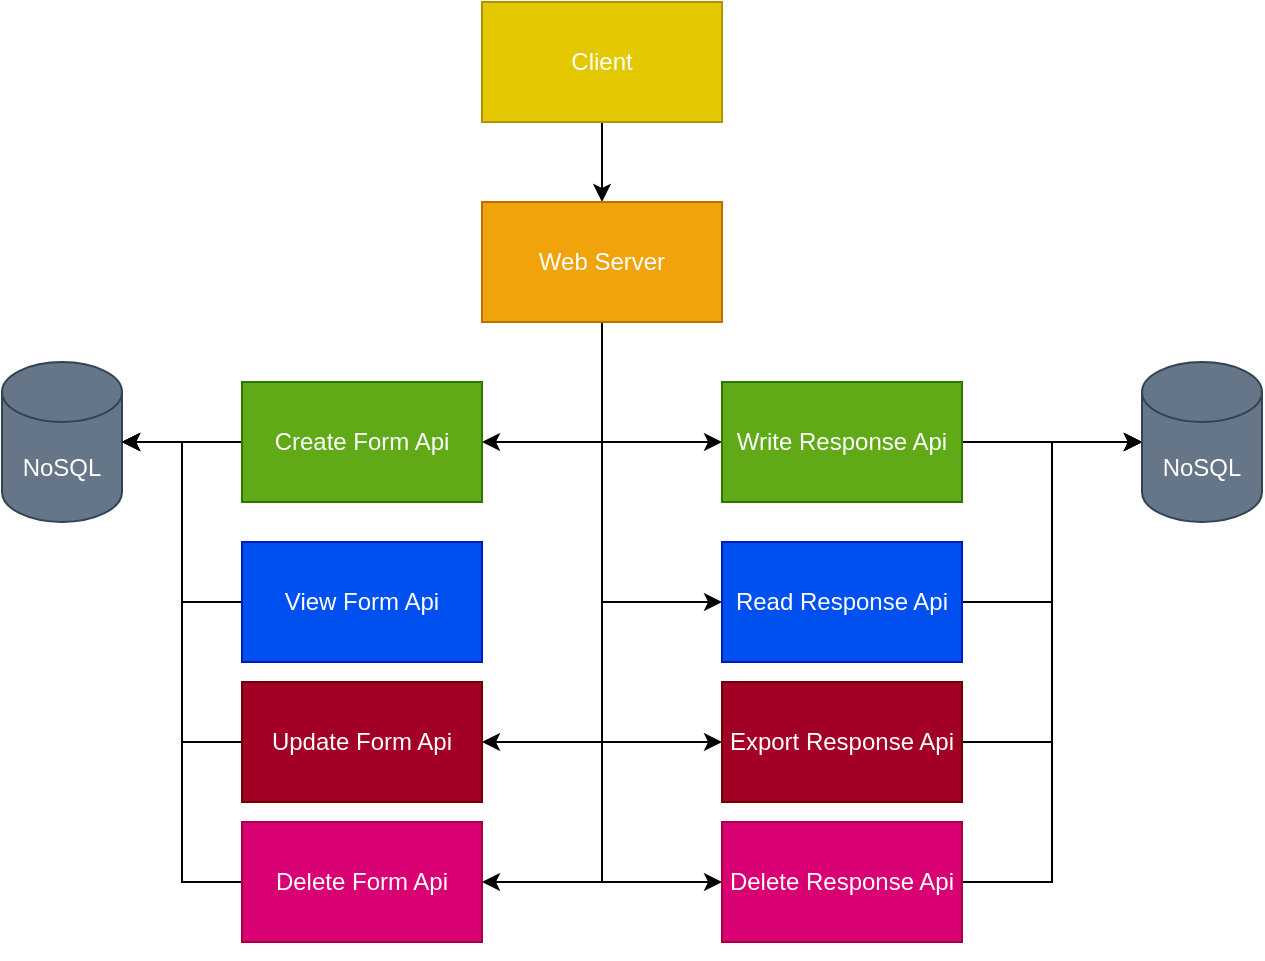 <mxfile version="14.4.3" type="device" pages="3"><diagram id="zYjb7pNt-BErNkRZ_nqz" name="Overview"><mxGraphModel dx="946" dy="611" grid="1" gridSize="10" guides="1" tooltips="1" connect="1" arrows="1" fold="1" page="1" pageScale="1" pageWidth="827" pageHeight="1169" math="0" shadow="0"><root><mxCell id="0"/><mxCell id="1" parent="0"/><mxCell id="bIimbre4LwzQ8sm6dICe-2" value="" style="edgeStyle=orthogonalEdgeStyle;rounded=0;orthogonalLoop=1;jettySize=auto;html=1;" parent="1" source="iaXoR_3VTZ31K7xmQ9ga-5" target="iaXoR_3VTZ31K7xmQ9ga-6" edge="1"><mxGeometry relative="1" as="geometry"/></mxCell><mxCell id="iaXoR_3VTZ31K7xmQ9ga-5" value="Client" style="rounded=0;whiteSpace=wrap;html=1;fillColor=#e3c800;strokeColor=#B09500;fontColor=#ffffff;" parent="1" vertex="1"><mxGeometry x="280" y="20" width="120" height="60" as="geometry"/></mxCell><mxCell id="WZ7N5x2j7mNw9uYkvA66-3" style="edgeStyle=orthogonalEdgeStyle;rounded=0;orthogonalLoop=1;jettySize=auto;html=1;exitX=0.5;exitY=1;exitDx=0;exitDy=0;entryX=1;entryY=0.5;entryDx=0;entryDy=0;" parent="1" source="iaXoR_3VTZ31K7xmQ9ga-6" target="bIimbre4LwzQ8sm6dICe-3" edge="1"><mxGeometry relative="1" as="geometry"/></mxCell><mxCell id="WZ7N5x2j7mNw9uYkvA66-5" style="edgeStyle=orthogonalEdgeStyle;rounded=0;orthogonalLoop=1;jettySize=auto;html=1;exitX=0.5;exitY=1;exitDx=0;exitDy=0;entryX=1;entryY=0.5;entryDx=0;entryDy=0;" parent="1" source="iaXoR_3VTZ31K7xmQ9ga-6" target="dxUh-R6v_hv5zCY8I1oy-1" edge="1"><mxGeometry relative="1" as="geometry"/></mxCell><mxCell id="WZ7N5x2j7mNw9uYkvA66-6" style="edgeStyle=orthogonalEdgeStyle;rounded=0;orthogonalLoop=1;jettySize=auto;html=1;exitX=0.5;exitY=1;exitDx=0;exitDy=0;entryX=1;entryY=0.5;entryDx=0;entryDy=0;" parent="1" source="iaXoR_3VTZ31K7xmQ9ga-6" target="4L9uASN7I9LRAiN_inpI-1" edge="1"><mxGeometry relative="1" as="geometry"/></mxCell><mxCell id="WZ7N5x2j7mNw9uYkvA66-11" style="edgeStyle=orthogonalEdgeStyle;rounded=0;orthogonalLoop=1;jettySize=auto;html=1;exitX=0.5;exitY=1;exitDx=0;exitDy=0;entryX=0;entryY=0.5;entryDx=0;entryDy=0;" parent="1" source="iaXoR_3VTZ31K7xmQ9ga-6" target="dxUh-R6v_hv5zCY8I1oy-2" edge="1"><mxGeometry relative="1" as="geometry"/></mxCell><mxCell id="WZ7N5x2j7mNw9uYkvA66-12" style="edgeStyle=orthogonalEdgeStyle;rounded=0;orthogonalLoop=1;jettySize=auto;html=1;exitX=0.5;exitY=1;exitDx=0;exitDy=0;entryX=0;entryY=0.5;entryDx=0;entryDy=0;" parent="1" source="iaXoR_3VTZ31K7xmQ9ga-6" target="dxUh-R6v_hv5zCY8I1oy-3" edge="1"><mxGeometry relative="1" as="geometry"/></mxCell><mxCell id="WZ7N5x2j7mNw9uYkvA66-13" style="edgeStyle=orthogonalEdgeStyle;rounded=0;orthogonalLoop=1;jettySize=auto;html=1;exitX=0.5;exitY=1;exitDx=0;exitDy=0;entryX=0;entryY=0.5;entryDx=0;entryDy=0;" parent="1" source="iaXoR_3VTZ31K7xmQ9ga-6" target="dxUh-R6v_hv5zCY8I1oy-5" edge="1"><mxGeometry relative="1" as="geometry"/></mxCell><mxCell id="WZ7N5x2j7mNw9uYkvA66-15" style="edgeStyle=orthogonalEdgeStyle;rounded=0;orthogonalLoop=1;jettySize=auto;html=1;exitX=0.5;exitY=1;exitDx=0;exitDy=0;entryX=0;entryY=0.5;entryDx=0;entryDy=0;" parent="1" source="iaXoR_3VTZ31K7xmQ9ga-6" target="dxUh-R6v_hv5zCY8I1oy-4" edge="1"><mxGeometry relative="1" as="geometry"/></mxCell><mxCell id="iaXoR_3VTZ31K7xmQ9ga-6" value="Web Server&lt;br&gt;" style="rounded=0;whiteSpace=wrap;html=1;fillColor=#f0a30a;strokeColor=#BD7000;fontColor=#ffffff;" parent="1" vertex="1"><mxGeometry x="280" y="120" width="120" height="60" as="geometry"/></mxCell><mxCell id="WZ7N5x2j7mNw9uYkvA66-4" style="edgeStyle=orthogonalEdgeStyle;rounded=0;orthogonalLoop=1;jettySize=auto;html=1;exitX=0;exitY=0.5;exitDx=0;exitDy=0;entryX=1;entryY=0.5;entryDx=0;entryDy=0;entryPerimeter=0;" parent="1" source="bIimbre4LwzQ8sm6dICe-3" target="bIimbre4LwzQ8sm6dICe-4" edge="1"><mxGeometry relative="1" as="geometry"/></mxCell><mxCell id="bIimbre4LwzQ8sm6dICe-3" value="Create Form Api" style="rounded=0;whiteSpace=wrap;html=1;fillColor=#60a917;strokeColor=#2D7600;fontColor=#ffffff;" parent="1" vertex="1"><mxGeometry x="160" y="210" width="120" height="60" as="geometry"/></mxCell><mxCell id="bIimbre4LwzQ8sm6dICe-4" value="NoSQL" style="shape=cylinder3;whiteSpace=wrap;html=1;boundedLbl=1;backgroundOutline=1;size=15;fillColor=#647687;strokeColor=#314354;fontColor=#ffffff;" parent="1" vertex="1"><mxGeometry x="40" y="200" width="60" height="80" as="geometry"/></mxCell><mxCell id="WZ7N5x2j7mNw9uYkvA66-9" style="edgeStyle=orthogonalEdgeStyle;rounded=0;orthogonalLoop=1;jettySize=auto;html=1;entryX=1;entryY=0.5;entryDx=0;entryDy=0;entryPerimeter=0;" parent="1" source="4L9uASN7I9LRAiN_inpI-1" target="bIimbre4LwzQ8sm6dICe-4" edge="1"><mxGeometry relative="1" as="geometry"/></mxCell><mxCell id="4L9uASN7I9LRAiN_inpI-1" value="Delete Form Api" style="rounded=0;whiteSpace=wrap;html=1;fillColor=#d80073;strokeColor=#A50040;fontColor=#ffffff;" parent="1" vertex="1"><mxGeometry x="160" y="430" width="120" height="60" as="geometry"/></mxCell><mxCell id="WZ7N5x2j7mNw9uYkvA66-7" style="edgeStyle=orthogonalEdgeStyle;rounded=0;orthogonalLoop=1;jettySize=auto;html=1;exitX=0;exitY=0.5;exitDx=0;exitDy=0;entryX=1;entryY=0.5;entryDx=0;entryDy=0;entryPerimeter=0;" parent="1" source="dxUh-R6v_hv5zCY8I1oy-1" target="bIimbre4LwzQ8sm6dICe-4" edge="1"><mxGeometry relative="1" as="geometry"/></mxCell><mxCell id="dxUh-R6v_hv5zCY8I1oy-1" value="Update Form Api" style="rounded=0;whiteSpace=wrap;html=1;fillColor=#a20025;strokeColor=#6F0000;fontColor=#ffffff;" parent="1" vertex="1"><mxGeometry x="160" y="360" width="120" height="60" as="geometry"/></mxCell><mxCell id="j5aCHLpywTW7zccHCk_b-3" style="edgeStyle=orthogonalEdgeStyle;rounded=0;orthogonalLoop=1;jettySize=auto;html=1;exitX=1;exitY=0.5;exitDx=0;exitDy=0;entryX=0;entryY=0.5;entryDx=0;entryDy=0;entryPerimeter=0;" edge="1" parent="1" source="dxUh-R6v_hv5zCY8I1oy-2" target="tltzYDeQ3yLxDtlUMo-L-2"><mxGeometry relative="1" as="geometry"/></mxCell><mxCell id="dxUh-R6v_hv5zCY8I1oy-2" value="Read Response Api" style="rounded=0;whiteSpace=wrap;html=1;fillColor=#0050ef;strokeColor=#001DBC;fontColor=#ffffff;" parent="1" vertex="1"><mxGeometry x="400" y="290" width="120" height="60" as="geometry"/></mxCell><mxCell id="WZ7N5x2j7mNw9uYkvA66-17" style="edgeStyle=orthogonalEdgeStyle;rounded=0;orthogonalLoop=1;jettySize=auto;html=1;exitX=1;exitY=0.5;exitDx=0;exitDy=0;entryX=0;entryY=0.5;entryDx=0;entryDy=0;entryPerimeter=0;" parent="1" source="dxUh-R6v_hv5zCY8I1oy-3" target="tltzYDeQ3yLxDtlUMo-L-2" edge="1"><mxGeometry relative="1" as="geometry"/></mxCell><mxCell id="dxUh-R6v_hv5zCY8I1oy-3" value="Write Response Api" style="rounded=0;whiteSpace=wrap;html=1;fillColor=#60a917;strokeColor=#2D7600;fontColor=#ffffff;" parent="1" vertex="1"><mxGeometry x="400" y="210" width="120" height="60" as="geometry"/></mxCell><mxCell id="WZ7N5x2j7mNw9uYkvA66-19" style="edgeStyle=orthogonalEdgeStyle;rounded=0;orthogonalLoop=1;jettySize=auto;html=1;exitX=1;exitY=0.5;exitDx=0;exitDy=0;entryX=0;entryY=0.5;entryDx=0;entryDy=0;entryPerimeter=0;" parent="1" source="dxUh-R6v_hv5zCY8I1oy-4" target="tltzYDeQ3yLxDtlUMo-L-2" edge="1"><mxGeometry relative="1" as="geometry"/></mxCell><mxCell id="dxUh-R6v_hv5zCY8I1oy-4" value="Delete Response Api" style="rounded=0;whiteSpace=wrap;html=1;fillColor=#d80073;strokeColor=#A50040;fontColor=#ffffff;" parent="1" vertex="1"><mxGeometry x="400" y="430" width="120" height="60" as="geometry"/></mxCell><mxCell id="WZ7N5x2j7mNw9uYkvA66-18" style="edgeStyle=orthogonalEdgeStyle;rounded=0;orthogonalLoop=1;jettySize=auto;html=1;exitX=1;exitY=0.5;exitDx=0;exitDy=0;entryX=0;entryY=0.5;entryDx=0;entryDy=0;entryPerimeter=0;" parent="1" source="dxUh-R6v_hv5zCY8I1oy-5" target="tltzYDeQ3yLxDtlUMo-L-2" edge="1"><mxGeometry relative="1" as="geometry"/></mxCell><mxCell id="dxUh-R6v_hv5zCY8I1oy-5" value="Export Response Api" style="rounded=0;whiteSpace=wrap;html=1;fillColor=#a20025;strokeColor=#6F0000;fontColor=#ffffff;" parent="1" vertex="1"><mxGeometry x="400" y="360" width="120" height="60" as="geometry"/></mxCell><mxCell id="tltzYDeQ3yLxDtlUMo-L-2" value="NoSQL" style="shape=cylinder3;whiteSpace=wrap;html=1;boundedLbl=1;backgroundOutline=1;size=15;fillColor=#647687;strokeColor=#314354;fontColor=#ffffff;" parent="1" vertex="1"><mxGeometry x="610" y="200" width="60" height="80" as="geometry"/></mxCell><mxCell id="WZ7N5x2j7mNw9uYkvA66-1" style="edgeStyle=orthogonalEdgeStyle;rounded=0;orthogonalLoop=1;jettySize=auto;html=1;exitX=0.5;exitY=1;exitDx=0;exitDy=0;" parent="1" source="4L9uASN7I9LRAiN_inpI-1" target="4L9uASN7I9LRAiN_inpI-1" edge="1"><mxGeometry relative="1" as="geometry"/></mxCell><mxCell id="j5aCHLpywTW7zccHCk_b-2" style="edgeStyle=orthogonalEdgeStyle;rounded=0;orthogonalLoop=1;jettySize=auto;html=1;exitX=0;exitY=0.5;exitDx=0;exitDy=0;entryX=1;entryY=0.5;entryDx=0;entryDy=0;entryPerimeter=0;" edge="1" parent="1" source="j5aCHLpywTW7zccHCk_b-1" target="bIimbre4LwzQ8sm6dICe-4"><mxGeometry relative="1" as="geometry"/></mxCell><mxCell id="j5aCHLpywTW7zccHCk_b-1" value="View Form Api" style="rounded=0;whiteSpace=wrap;html=1;fillColor=#0050ef;strokeColor=#001DBC;fontColor=#ffffff;" vertex="1" parent="1"><mxGeometry x="160" y="290" width="120" height="60" as="geometry"/></mxCell></root></mxGraphModel></diagram><diagram id="smzmwWS7VFvFWLxq2qni" name="Data Model"><mxGraphModel dx="946" dy="611" grid="1" gridSize="10" guides="1" tooltips="1" connect="1" arrows="1" fold="1" page="1" pageScale="1" pageWidth="827" pageHeight="1169" math="0" shadow="0"><root><mxCell id="S-t9nqdIPjRPAEKqeKEe-0"/><mxCell id="S-t9nqdIPjRPAEKqeKEe-1" parent="S-t9nqdIPjRPAEKqeKEe-0"/><mxCell id="IxtnTvT5DV7X-li078iF-0" value="Layouts" style="shape=cylinder3;whiteSpace=wrap;html=1;boundedLbl=1;backgroundOutline=1;size=15;fillColor=#dae8fc;strokeColor=#6c8ebf;" parent="S-t9nqdIPjRPAEKqeKEe-1" vertex="1"><mxGeometry x="130" y="30" width="70" height="90" as="geometry"/></mxCell><mxCell id="IxtnTvT5DV7X-li078iF-1" value="Responses" style="shape=cylinder3;whiteSpace=wrap;html=1;boundedLbl=1;backgroundOutline=1;size=15;fillColor=#e1d5e7;strokeColor=#9673a6;" parent="S-t9nqdIPjRPAEKqeKEe-1" vertex="1"><mxGeometry x="560" y="20" width="70" height="90" as="geometry"/></mxCell><mxCell id="IxtnTvT5DV7X-li078iF-5" value="Permanent Ids" style="ellipse;shape=cloud;whiteSpace=wrap;html=1;fillColor=#fff2cc;strokeColor=#d6b656;" parent="S-t9nqdIPjRPAEKqeKEe-1" vertex="1"><mxGeometry x="210" y="170" width="120" height="80" as="geometry"/></mxCell><mxCell id="IxtnTvT5DV7X-li078iF-6" value="Temporary Ids" style="ellipse;shape=cloud;whiteSpace=wrap;html=1;fillColor=#ffe6cc;strokeColor=#d79b00;" parent="S-t9nqdIPjRPAEKqeKEe-1" vertex="1"><mxGeometry x="20" y="170" width="120" height="80" as="geometry"/></mxCell><mxCell id="IxtnTvT5DV7X-li078iF-14" value="" style="endArrow=classic;html=1;entryX=0.25;entryY=0.25;entryDx=0;entryDy=0;entryPerimeter=0;exitX=0.855;exitY=1;exitDx=0;exitDy=-4.35;exitPerimeter=0;" parent="S-t9nqdIPjRPAEKqeKEe-1" source="IxtnTvT5DV7X-li078iF-0" target="IxtnTvT5DV7X-li078iF-5" edge="1"><mxGeometry width="50" height="50" relative="1" as="geometry"><mxPoint x="390" y="370" as="sourcePoint"/><mxPoint x="440" y="320" as="targetPoint"/></mxGeometry></mxCell><mxCell id="IxtnTvT5DV7X-li078iF-15" value="" style="endArrow=classic;html=1;exitX=0.145;exitY=1;exitDx=0;exitDy=-4.35;exitPerimeter=0;entryX=0.625;entryY=0.2;entryDx=0;entryDy=0;entryPerimeter=0;" parent="S-t9nqdIPjRPAEKqeKEe-1" source="IxtnTvT5DV7X-li078iF-0" target="IxtnTvT5DV7X-li078iF-6" edge="1"><mxGeometry width="50" height="50" relative="1" as="geometry"><mxPoint x="100" y="74.286" as="sourcePoint"/><mxPoint x="254.252" y="115.21" as="targetPoint"/></mxGeometry></mxCell><mxCell id="AK4CiQU6hfZVBcBDEmSB-0" value="FormA" style="ellipse;shape=cloud;whiteSpace=wrap;html=1;fillColor=#60a917;strokeColor=#2D7600;fontColor=#ffffff;" parent="S-t9nqdIPjRPAEKqeKEe-1" vertex="1"><mxGeometry x="414" y="160" width="120" height="80" as="geometry"/></mxCell><mxCell id="AK4CiQU6hfZVBcBDEmSB-1" value="FormB" style="ellipse;shape=cloud;whiteSpace=wrap;html=1;fillColor=#6a00ff;strokeColor=#3700CC;fontColor=#ffffff;" parent="S-t9nqdIPjRPAEKqeKEe-1" vertex="1"><mxGeometry x="560" y="210" width="120" height="80" as="geometry"/></mxCell><mxCell id="AK4CiQU6hfZVBcBDEmSB-2" value="FormC" style="ellipse;shape=cloud;whiteSpace=wrap;html=1;fillColor=#d80073;strokeColor=#A50040;fontColor=#ffffff;" parent="S-t9nqdIPjRPAEKqeKEe-1" vertex="1"><mxGeometry x="660" y="150" width="120" height="80" as="geometry"/></mxCell><mxCell id="AK4CiQU6hfZVBcBDEmSB-11" value="" style="endArrow=classic;html=1;exitX=0.855;exitY=1;exitDx=0;exitDy=-4.35;exitPerimeter=0;entryX=0.25;entryY=0.25;entryDx=0;entryDy=0;entryPerimeter=0;" parent="S-t9nqdIPjRPAEKqeKEe-1" source="IxtnTvT5DV7X-li078iF-1" target="AK4CiQU6hfZVBcBDEmSB-2" edge="1"><mxGeometry width="50" height="50" relative="1" as="geometry"><mxPoint x="600" y="180" as="sourcePoint"/><mxPoint x="650" y="130" as="targetPoint"/></mxGeometry></mxCell><mxCell id="AK4CiQU6hfZVBcBDEmSB-12" value="" style="endArrow=classic;html=1;exitX=0.5;exitY=1;exitDx=0;exitDy=0;exitPerimeter=0;entryX=0.4;entryY=0.1;entryDx=0;entryDy=0;entryPerimeter=0;" parent="S-t9nqdIPjRPAEKqeKEe-1" source="IxtnTvT5DV7X-li078iF-1" target="AK4CiQU6hfZVBcBDEmSB-1" edge="1"><mxGeometry width="50" height="50" relative="1" as="geometry"><mxPoint x="620" y="190" as="sourcePoint"/><mxPoint x="670" y="140" as="targetPoint"/></mxGeometry></mxCell><mxCell id="AK4CiQU6hfZVBcBDEmSB-13" value="" style="endArrow=classic;html=1;exitX=0.145;exitY=1;exitDx=0;exitDy=-4.35;exitPerimeter=0;entryX=0.88;entryY=0.25;entryDx=0;entryDy=0;entryPerimeter=0;" parent="S-t9nqdIPjRPAEKqeKEe-1" source="IxtnTvT5DV7X-li078iF-1" target="AK4CiQU6hfZVBcBDEmSB-0" edge="1"><mxGeometry width="50" height="50" relative="1" as="geometry"><mxPoint x="490" y="290" as="sourcePoint"/><mxPoint x="540" y="240" as="targetPoint"/></mxGeometry></mxCell><mxCell id="AK4CiQU6hfZVBcBDEmSB-16" value="" style="edgeStyle=orthogonalEdgeStyle;rounded=0;orthogonalLoop=1;jettySize=auto;html=1;" parent="S-t9nqdIPjRPAEKqeKEe-1" source="AK4CiQU6hfZVBcBDEmSB-14" target="IxtnTvT5DV7X-li078iF-0" edge="1"><mxGeometry relative="1" as="geometry"/></mxCell><mxCell id="AK4CiQU6hfZVBcBDEmSB-14" value="Database" style="text;html=1;align=center;verticalAlign=middle;resizable=0;points=[];autosize=1;" parent="S-t9nqdIPjRPAEKqeKEe-1" vertex="1"><mxGeometry x="240" y="65" width="70" height="20" as="geometry"/></mxCell><mxCell id="AK4CiQU6hfZVBcBDEmSB-17" value="" style="edgeStyle=orthogonalEdgeStyle;rounded=0;orthogonalLoop=1;jettySize=auto;html=1;" parent="S-t9nqdIPjRPAEKqeKEe-1" source="AK4CiQU6hfZVBcBDEmSB-15" target="AK4CiQU6hfZVBcBDEmSB-0" edge="1"><mxGeometry relative="1" as="geometry"/></mxCell><mxCell id="AK4CiQU6hfZVBcBDEmSB-18" style="edgeStyle=orthogonalEdgeStyle;rounded=0;orthogonalLoop=1;jettySize=auto;html=1;entryX=0.65;entryY=0.938;entryDx=0;entryDy=0;entryPerimeter=0;" parent="S-t9nqdIPjRPAEKqeKEe-1" source="AK4CiQU6hfZVBcBDEmSB-15" target="IxtnTvT5DV7X-li078iF-5" edge="1"><mxGeometry relative="1" as="geometry"/></mxCell><mxCell id="AK4CiQU6hfZVBcBDEmSB-15" value="Collections" style="text;html=1;align=center;verticalAlign=middle;resizable=0;points=[];autosize=1;" parent="S-t9nqdIPjRPAEKqeKEe-1" vertex="1"><mxGeometry x="340" y="310" width="70" height="20" as="geometry"/></mxCell></root></mxGraphModel></diagram><diagram id="K_9QylKosg1h446NnPRi" name="Components"><mxGraphModel dx="946" dy="611" grid="1" gridSize="10" guides="1" tooltips="1" connect="1" arrows="1" fold="1" page="1" pageScale="1" pageWidth="827" pageHeight="1169" math="0" shadow="0"><root><mxCell id="NPmbI1FNPRGEXLBonns5-0"/><mxCell id="NPmbI1FNPRGEXLBonns5-1" parent="NPmbI1FNPRGEXLBonns5-0"/><mxCell id="8vQEGxmmaJUCeQDlu6PQ-0" value="Viewer" style="rounded=0;whiteSpace=wrap;html=1;" vertex="1" parent="NPmbI1FNPRGEXLBonns5-1"><mxGeometry x="540" y="80" width="120" height="60" as="geometry"/></mxCell><mxCell id="8vQEGxmmaJUCeQDlu6PQ-6" style="edgeStyle=orthogonalEdgeStyle;rounded=0;orthogonalLoop=1;jettySize=auto;html=1;exitX=0.25;exitY=1;exitDx=0;exitDy=0;entryX=0.5;entryY=0;entryDx=0;entryDy=0;" edge="1" parent="NPmbI1FNPRGEXLBonns5-1" source="8vQEGxmmaJUCeQDlu6PQ-1" target="8vQEGxmmaJUCeQDlu6PQ-3"><mxGeometry relative="1" as="geometry"/></mxCell><mxCell id="8vQEGxmmaJUCeQDlu6PQ-7" style="edgeStyle=orthogonalEdgeStyle;rounded=0;orthogonalLoop=1;jettySize=auto;html=1;exitX=0.5;exitY=1;exitDx=0;exitDy=0;" edge="1" parent="NPmbI1FNPRGEXLBonns5-1" source="8vQEGxmmaJUCeQDlu6PQ-1" target="8vQEGxmmaJUCeQDlu6PQ-5"><mxGeometry relative="1" as="geometry"/></mxCell><mxCell id="8vQEGxmmaJUCeQDlu6PQ-8" style="edgeStyle=orthogonalEdgeStyle;rounded=0;orthogonalLoop=1;jettySize=auto;html=1;exitX=0.75;exitY=1;exitDx=0;exitDy=0;" edge="1" parent="NPmbI1FNPRGEXLBonns5-1" source="8vQEGxmmaJUCeQDlu6PQ-1" target="8vQEGxmmaJUCeQDlu6PQ-4"><mxGeometry relative="1" as="geometry"/></mxCell><mxCell id="8vQEGxmmaJUCeQDlu6PQ-1" value="Manager" style="rounded=0;whiteSpace=wrap;html=1;" vertex="1" parent="NPmbI1FNPRGEXLBonns5-1"><mxGeometry x="200" y="90" width="120" height="60" as="geometry"/></mxCell><mxCell id="8vQEGxmmaJUCeQDlu6PQ-3" value="Editor" style="rounded=0;whiteSpace=wrap;html=1;" vertex="1" parent="NPmbI1FNPRGEXLBonns5-1"><mxGeometry x="70" y="250" width="120" height="60" as="geometry"/></mxCell><mxCell id="8vQEGxmmaJUCeQDlu6PQ-4" value="Response" style="rounded=0;whiteSpace=wrap;html=1;" vertex="1" parent="NPmbI1FNPRGEXLBonns5-1"><mxGeometry x="340" y="250" width="120" height="60" as="geometry"/></mxCell><mxCell id="8vQEGxmmaJUCeQDlu6PQ-5" value="Preview" style="rounded=0;whiteSpace=wrap;html=1;" vertex="1" parent="NPmbI1FNPRGEXLBonns5-1"><mxGeometry x="200" y="250" width="120" height="60" as="geometry"/></mxCell></root></mxGraphModel></diagram></mxfile>